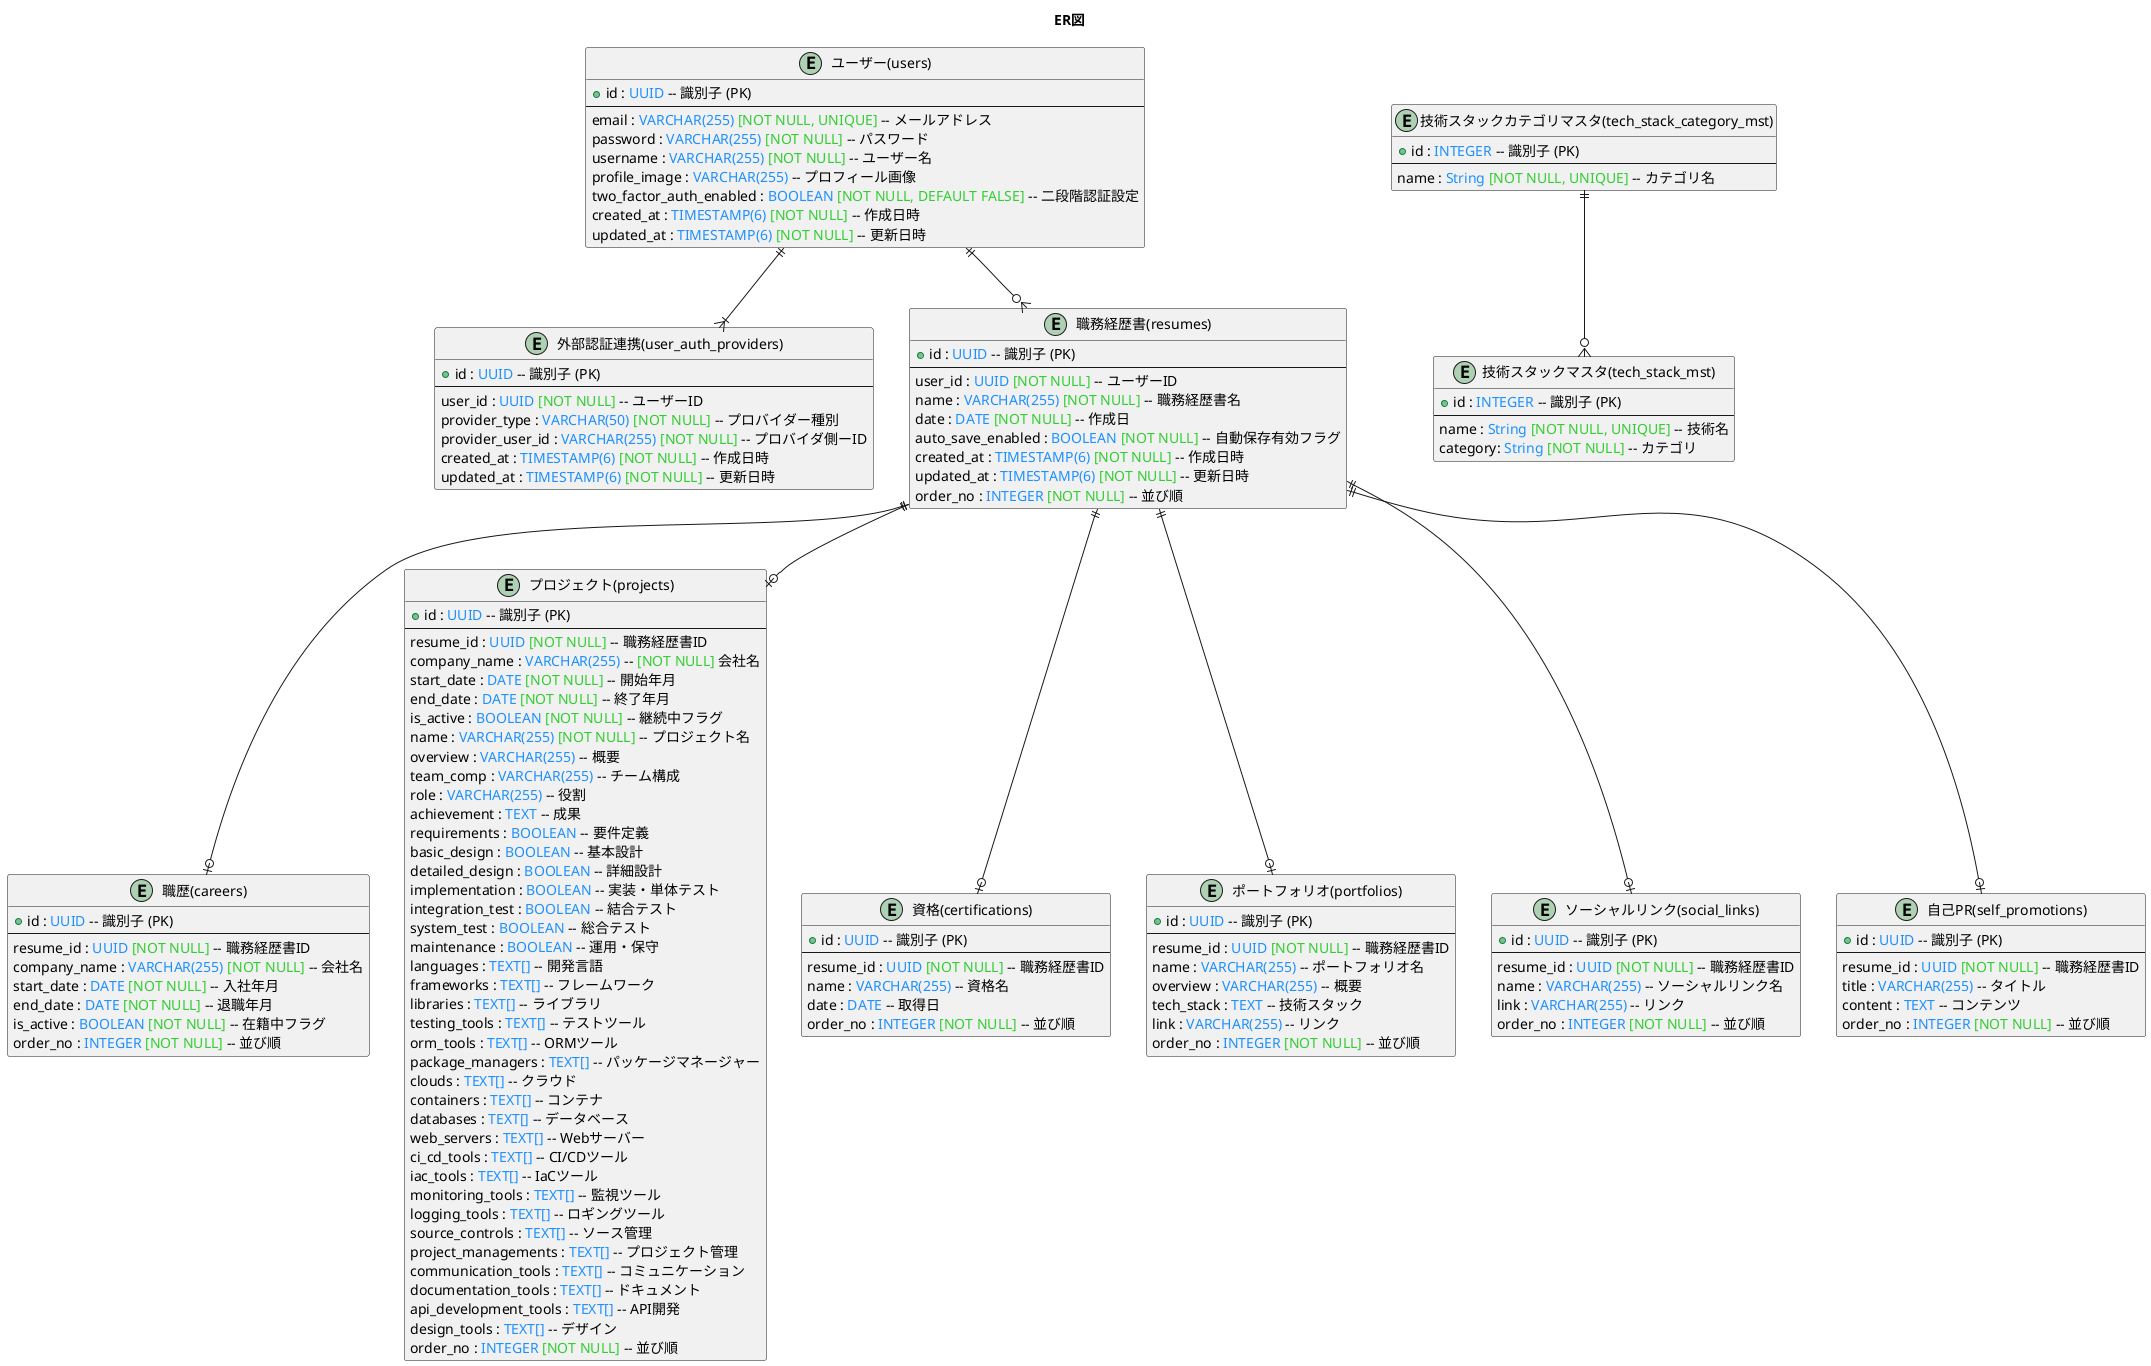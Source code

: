 @startuml ER図

title ER図

entity "ユーザー(users)" as users {
    + id : <color:#1E90FF>UUID</color> -- 識別子 (PK)
    --
    email : <color:#1E90FF>VARCHAR(255)</color> <color:#32CD32>[NOT NULL, UNIQUE]</color> -- メールアドレス
    password : <color:#1E90FF>VARCHAR(255)</color> <color:#32CD32>[NOT NULL]</color> -- パスワード
    username : <color:#1E90FF>VARCHAR(255)</color> <color:#32CD32>[NOT NULL]</color> -- ユーザー名
    profile_image : <color:#1E90FF>VARCHAR(255)</color> -- プロフィール画像
    two_factor_auth_enabled : <color:#1E90FF>BOOLEAN</color> <color:#32CD32>[NOT NULL, DEFAULT FALSE]</color> -- 二段階認証設定
    created_at : <color:#1E90FF>TIMESTAMP(6)</color> <color:#32CD32>[NOT NULL]</color> -- 作成日時
    updated_at : <color:#1E90FF>TIMESTAMP(6)</color> <color:#32CD32>[NOT NULL]</color> -- 更新日時
}

entity "外部認証連携(user_auth_providers)" as UserAuthProviders {
    + id : <color:#1E90FF>UUID</color> -- 識別子 (PK)
    --
    user_id : <color:#1E90FF>UUID</color> <color:#32CD32>[NOT NULL]</color> -- ユーザーID
    provider_type : <color:#1E90FF>VARCHAR(50)</color> <color:#32CD32>[NOT NULL]</color> -- プロバイダー種別
    provider_user_id : <color:#1E90FF>VARCHAR(255)</color> <color:#32CD32>[NOT NULL]</color> -- プロバイダ側ーID
    created_at : <color:#1E90FF>TIMESTAMP(6)</color> <color:#32CD32>[NOT NULL]</color> -- 作成日時
    updated_at : <color:#1E90FF>TIMESTAMP(6)</color> <color:#32CD32>[NOT NULL]</color> -- 更新日時
}

entity "職務経歴書(resumes)" as Resumes {
    + id : <color:#1E90FF>UUID</color> -- 識別子 (PK)
    --
    user_id : <color:#1E90FF>UUID</color> <color:#32CD32>[NOT NULL]</color> -- ユーザーID
    name : <color:#1E90FF>VARCHAR(255)</color> <color:#32CD32>[NOT NULL]</color> -- 職務経歴書名
    date : <color:#1E90FF>DATE</color> <color:#32CD32>[NOT NULL]</color> -- 作成日
    auto_save_enabled : <color:#1E90FF>BOOLEAN</color> <color:#32CD32>[NOT NULL]</color> -- 自動保存有効フラグ
    created_at : <color:#1E90FF>TIMESTAMP(6)</color> <color:#32CD32>[NOT NULL]</color> -- 作成日時
    updated_at : <color:#1E90FF>TIMESTAMP(6)</color> <color:#32CD32>[NOT NULL]</color> -- 更新日時
    order_no : <color:#1E90FF>INTEGER</color> <color:#32CD32>[NOT NULL]</color> -- 並び順
}

entity "職歴(careers)" as Careers {
    + id : <color:#1E90FF>UUID</color> -- 識別子 (PK)
    --
    resume_id : <color:#1E90FF>UUID</color> <color:#32CD32>[NOT NULL]</color> -- 職務経歴書ID
    company_name : <color:#1E90FF>VARCHAR(255)</color> <color:#32CD32>[NOT NULL]</color> -- 会社名
    start_date : <color:#1E90FF>DATE</color> <color:#32CD32>[NOT NULL]</color> -- 入社年月
    end_date : <color:#1E90FF>DATE</color> <color:#32CD32>[NOT NULL]</color> -- 退職年月
    is_active : <color:#1E90FF>BOOLEAN</color> <color:#32CD32>[NOT NULL]</color> -- 在籍中フラグ
    order_no : <color:#1E90FF>INTEGER</color> <color:#32CD32>[NOT NULL]</color> -- 並び順
}

entity "プロジェクト(projects)" as Projects {
    + id : <color:#1E90FF>UUID</color> -- 識別子 (PK)
    --
    resume_id : <color:#1E90FF>UUID</color> <color:#32CD32>[NOT NULL]</color> -- 職務経歴書ID
    company_name : <color:#1E90FF>VARCHAR(255)</color> -- <color:#32CD32>[NOT NULL]</color> 会社名
    start_date : <color:#1E90FF>DATE</color> <color:#32CD32>[NOT NULL]</color> -- 開始年月
    end_date : <color:#1E90FF>DATE</color> <color:#32CD32>[NOT NULL]</color> -- 終了年月
    is_active : <color:#1E90FF>BOOLEAN</color> <color:#32CD32>[NOT NULL]</color> -- 継続中フラグ
    name : <color:#1E90FF>VARCHAR(255)</color> <color:#32CD32>[NOT NULL]</color> -- プロジェクト名
    overview : <color:#1E90FF>VARCHAR(255)</color> -- 概要
    team_comp : <color:#1E90FF>VARCHAR(255)</color> -- チーム構成
    role : <color:#1E90FF>VARCHAR(255)</color> -- 役割
    achievement : <color:#1E90FF>TEXT</color> -- 成果
    requirements : <color:#1E90FF>BOOLEAN</color> -- 要件定義
    basic_design : <color:#1E90FF>BOOLEAN</color> -- 基本設計
    detailed_design : <color:#1E90FF>BOOLEAN</color> -- 詳細設計
    implementation : <color:#1E90FF>BOOLEAN</color> -- 実装・単体テスト
    integration_test : <color:#1E90FF>BOOLEAN</color> -- 結合テスト
    system_test : <color:#1E90FF>BOOLEAN</color> -- 総合テスト
    maintenance : <color:#1E90FF>BOOLEAN</color> -- 運用・保守
    languages : <color:#1E90FF>TEXT[]</color> -- 開発言語
    frameworks : <color:#1E90FF>TEXT[]</color> -- フレームワーク
    libraries : <color:#1E90FF>TEXT[]</color> -- ライブラリ
    testing_tools : <color:#1E90FF>TEXT[]</color> -- テストツール
    orm_tools : <color:#1E90FF>TEXT[]</color> -- ORMツール
    package_managers : <color:#1E90FF>TEXT[]</color> -- パッケージマネージャー
    clouds : <color:#1E90FF>TEXT[]</color> -- クラウド
    containers : <color:#1E90FF>TEXT[]</color> -- コンテナ
    databases : <color:#1E90FF>TEXT[]</color> -- データベース
    web_servers : <color:#1E90FF>TEXT[]</color> -- Webサーバー
    ci_cd_tools : <color:#1E90FF>TEXT[]</color> -- CI/CDツール
    iac_tools : <color:#1E90FF>TEXT[]</color> -- IaCツール
    monitoring_tools : <color:#1E90FF>TEXT[]</color> -- 監視ツール
    logging_tools : <color:#1E90FF>TEXT[]</color> -- ロギングツール
    source_controls : <color:#1E90FF>TEXT[]</color> -- ソース管理
    project_managements : <color:#1E90FF>TEXT[]</color> -- プロジェクト管理
    communication_tools : <color:#1E90FF>TEXT[]</color> -- コミュニケーション
    documentation_tools : <color:#1E90FF>TEXT[]</color> -- ドキュメント
    api_development_tools : <color:#1E90FF>TEXT[]</color> -- API開発
    design_tools : <color:#1E90FF>TEXT[]</color> -- デザイン
    order_no : <color:#1E90FF>INTEGER</color> <color:#32CD32>[NOT NULL]</color> -- 並び順
}

entity "資格(certifications)" as Certifications {
    + id : <color:#1E90FF>UUID</color> -- 識別子 (PK)
    --
    resume_id : <color:#1E90FF>UUID</color> <color:#32CD32>[NOT NULL]</color> -- 職務経歴書ID
    name : <color:#1E90FF>VARCHAR(255)</color> -- 資格名
    date : <color:#1E90FF>DATE</color> -- 取得日
    order_no : <color:#1E90FF>INTEGER</color> <color:#32CD32>[NOT NULL]</color> -- 並び順
}

entity "ポートフォリオ(portfolios)" as Portfolios {
    + id : <color:#1E90FF>UUID</color> -- 識別子 (PK)
    --
    resume_id : <color:#1E90FF>UUID</color> <color:#32CD32>[NOT NULL]</color> -- 職務経歴書ID
    name : <color:#1E90FF>VARCHAR(255)</color> -- ポートフォリオ名
    overview : <color:#1E90FF>VARCHAR(255)</color> -- 概要
    tech_stack : <color:#1E90FF>TEXT</color> -- 技術スタック
    link : <color:#1E90FF>VARCHAR(255)</color> -- リンク
    order_no : <color:#1E90FF>INTEGER</color> <color:#32CD32>[NOT NULL]</color> -- 並び順
}

entity "ソーシャルリンク(social_links)" as SocialLinks {
    + id : <color:#1E90FF>UUID</color> -- 識別子 (PK)
    --
    resume_id : <color:#1E90FF>UUID</color> <color:#32CD32>[NOT NULL]</color> -- 職務経歴書ID
    name : <color:#1E90FF>VARCHAR(255)</color> -- ソーシャルリンク名
    link : <color:#1E90FF>VARCHAR(255)</color> -- リンク
    order_no : <color:#1E90FF>INTEGER</color> <color:#32CD32>[NOT NULL]</color> -- 並び順
}

entity "自己PR(self_promotions)" as SelfPromotions {
    + id : <color:#1E90FF>UUID</color> -- 識別子 (PK)
    --
    resume_id : <color:#1E90FF>UUID</color> <color:#32CD32>[NOT NULL]</color> -- 職務経歴書ID
    title : <color:#1E90FF>VARCHAR(255)</color> -- タイトル
    content : <color:#1E90FF>TEXT</color> -- コンテンツ
    order_no : <color:#1E90FF>INTEGER</color> <color:#32CD32>[NOT NULL]</color> -- 並び順
}

entity "技術スタックマスタ(tech_stack_mst)" as TechStackMst {
    + id : <color:#1E90FF>INTEGER</color> -- 識別子 (PK)
    --
    name : <color:#1E90FF>String</color> <color:#32CD32>[NOT NULL, UNIQUE]</color> -- 技術名
    category: <color:#1E90FF>String</color> <color:#32CD32>[NOT NULL]</color> -- カテゴリ
}

entity "技術スタックカテゴリマスタ(tech_stack_category_mst)" as TechStackCategoryMst {
    + id : <color:#1E90FF>INTEGER</color> -- 識別子 (PK)
    --
    name : <color:#1E90FF>String</color> <color:#32CD32>[NOT NULL, UNIQUE]</color> -- カテゴリ名
}

' ----------------------
' リレーション定義
' ----------------------
users ||--o{ Resumes
users ||--|{ UserAuthProviders

Resumes ||--o| Careers
Resumes ||--o| Projects
Resumes ||--o| Certifications
Resumes ||--o| Portfolios
Resumes ||--o| SocialLinks
Resumes ||--o| SelfPromotions

TechStackCategoryMst ||--o{ TechStackMst

@enduml
